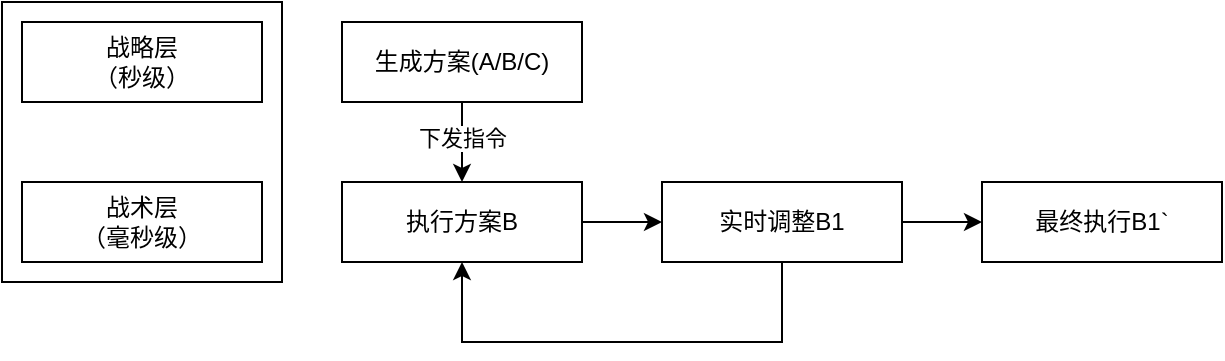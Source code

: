 <mxfile version="28.0.7">
  <diagram name="第 1 页" id="pSI7F2k9-wAeOHQrS8Tr">
    <mxGraphModel dx="776" dy="1138" grid="1" gridSize="10" guides="1" tooltips="1" connect="1" arrows="1" fold="1" page="1" pageScale="1" pageWidth="5000" pageHeight="5000" math="0" shadow="0">
      <root>
        <mxCell id="0" />
        <mxCell id="1" parent="0" />
        <mxCell id="fIXR_Zm17kuAxwSIzVas-3" value="" style="rounded=0;whiteSpace=wrap;html=1;" vertex="1" parent="1">
          <mxGeometry x="70" y="110" width="140" height="140" as="geometry" />
        </mxCell>
        <mxCell id="fIXR_Zm17kuAxwSIzVas-2" value="战术层&lt;br&gt;（毫秒级）" style="rounded=0;whiteSpace=wrap;html=1;" vertex="1" parent="1">
          <mxGeometry x="80" y="200" width="120" height="40" as="geometry" />
        </mxCell>
        <mxCell id="fIXR_Zm17kuAxwSIzVas-1" value="战略层&lt;br&gt;（秒级）" style="rounded=0;whiteSpace=wrap;html=1;" vertex="1" parent="1">
          <mxGeometry x="80" y="120" width="120" height="40" as="geometry" />
        </mxCell>
        <mxCell id="fIXR_Zm17kuAxwSIzVas-8" style="edgeStyle=orthogonalEdgeStyle;rounded=0;orthogonalLoop=1;jettySize=auto;html=1;entryX=0.5;entryY=0;entryDx=0;entryDy=0;" edge="1" parent="1" source="fIXR_Zm17kuAxwSIzVas-4" target="fIXR_Zm17kuAxwSIzVas-5">
          <mxGeometry relative="1" as="geometry" />
        </mxCell>
        <mxCell id="fIXR_Zm17kuAxwSIzVas-9" value="下发指令" style="edgeLabel;html=1;align=center;verticalAlign=middle;resizable=0;points=[];" vertex="1" connectable="0" parent="fIXR_Zm17kuAxwSIzVas-8">
          <mxGeometry x="-0.1" relative="1" as="geometry">
            <mxPoint as="offset" />
          </mxGeometry>
        </mxCell>
        <mxCell id="fIXR_Zm17kuAxwSIzVas-4" value="生成方案(A/B/C)" style="rounded=0;whiteSpace=wrap;html=1;" vertex="1" parent="1">
          <mxGeometry x="240" y="120" width="120" height="40" as="geometry" />
        </mxCell>
        <mxCell id="fIXR_Zm17kuAxwSIzVas-11" style="edgeStyle=orthogonalEdgeStyle;rounded=0;orthogonalLoop=1;jettySize=auto;html=1;entryX=0;entryY=0.5;entryDx=0;entryDy=0;" edge="1" parent="1" source="fIXR_Zm17kuAxwSIzVas-5" target="fIXR_Zm17kuAxwSIzVas-6">
          <mxGeometry relative="1" as="geometry" />
        </mxCell>
        <mxCell id="fIXR_Zm17kuAxwSIzVas-5" value="执行方案B" style="rounded=0;whiteSpace=wrap;html=1;" vertex="1" parent="1">
          <mxGeometry x="240" y="200" width="120" height="40" as="geometry" />
        </mxCell>
        <mxCell id="fIXR_Zm17kuAxwSIzVas-10" style="edgeStyle=orthogonalEdgeStyle;rounded=0;orthogonalLoop=1;jettySize=auto;html=1;entryX=0.5;entryY=1;entryDx=0;entryDy=0;" edge="1" parent="1" source="fIXR_Zm17kuAxwSIzVas-6" target="fIXR_Zm17kuAxwSIzVas-5">
          <mxGeometry relative="1" as="geometry">
            <Array as="points">
              <mxPoint x="460" y="280" />
              <mxPoint x="300" y="280" />
            </Array>
          </mxGeometry>
        </mxCell>
        <mxCell id="fIXR_Zm17kuAxwSIzVas-12" style="edgeStyle=orthogonalEdgeStyle;rounded=0;orthogonalLoop=1;jettySize=auto;html=1;entryX=0;entryY=0.5;entryDx=0;entryDy=0;" edge="1" parent="1" source="fIXR_Zm17kuAxwSIzVas-6" target="fIXR_Zm17kuAxwSIzVas-7">
          <mxGeometry relative="1" as="geometry" />
        </mxCell>
        <mxCell id="fIXR_Zm17kuAxwSIzVas-6" value="实时调整B1" style="rounded=0;whiteSpace=wrap;html=1;" vertex="1" parent="1">
          <mxGeometry x="400" y="200" width="120" height="40" as="geometry" />
        </mxCell>
        <mxCell id="fIXR_Zm17kuAxwSIzVas-7" value="最终执行B1`" style="rounded=0;whiteSpace=wrap;html=1;" vertex="1" parent="1">
          <mxGeometry x="560" y="200" width="120" height="40" as="geometry" />
        </mxCell>
      </root>
    </mxGraphModel>
  </diagram>
</mxfile>
